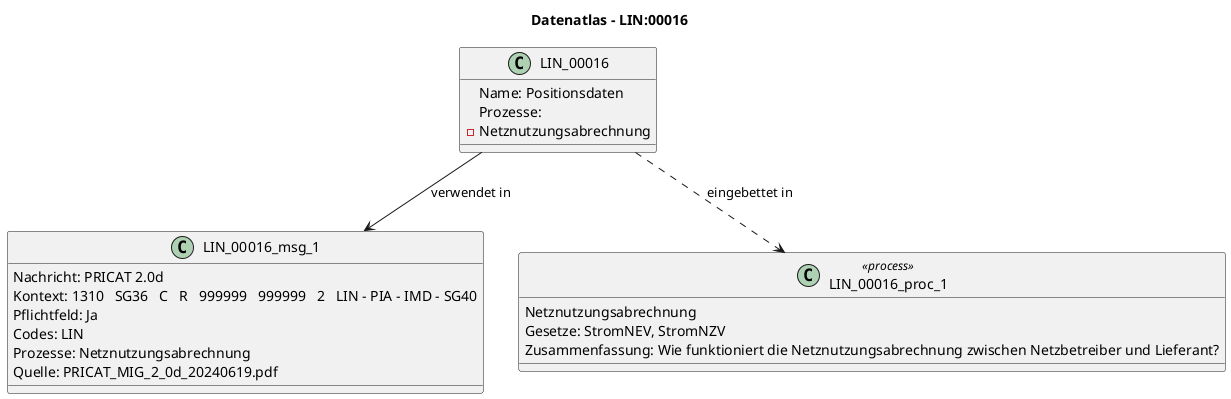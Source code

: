 @startuml
title Datenatlas – LIN:00016
class LIN_00016 {
  Name: Positionsdaten
  Prozesse:
    - Netznutzungsabrechnung
}
class LIN_00016_msg_1 {
  Nachricht: PRICAT 2.0d
  Kontext: 1310   SG36   C   R   999999   999999   2   LIN - PIA - IMD - SG40
  Pflichtfeld: Ja
  Codes: LIN
  Prozesse: Netznutzungsabrechnung
  Quelle: PRICAT_MIG_2_0d_20240619.pdf
}
LIN_00016 --> LIN_00016_msg_1 : verwendet in
class LIN_00016_proc_1 <<process>> {
  Netznutzungsabrechnung
  Gesetze: StromNEV, StromNZV
  Zusammenfassung: Wie funktioniert die Netznutzungsabrechnung zwischen Netzbetreiber und Lieferant?
}
LIN_00016 ..> LIN_00016_proc_1 : eingebettet in
@enduml